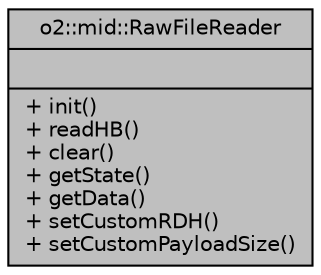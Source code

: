 digraph "o2::mid::RawFileReader"
{
 // INTERACTIVE_SVG=YES
  bgcolor="transparent";
  edge [fontname="Helvetica",fontsize="10",labelfontname="Helvetica",labelfontsize="10"];
  node [fontname="Helvetica",fontsize="10",shape=record];
  Node1 [label="{o2::mid::RawFileReader\n||+ init()\l+ readHB()\l+ clear()\l+ getState()\l+ getData()\l+ setCustomRDH()\l+ setCustomPayloadSize()\l}",height=0.2,width=0.4,color="black", fillcolor="grey75", style="filled", fontcolor="black"];
}
